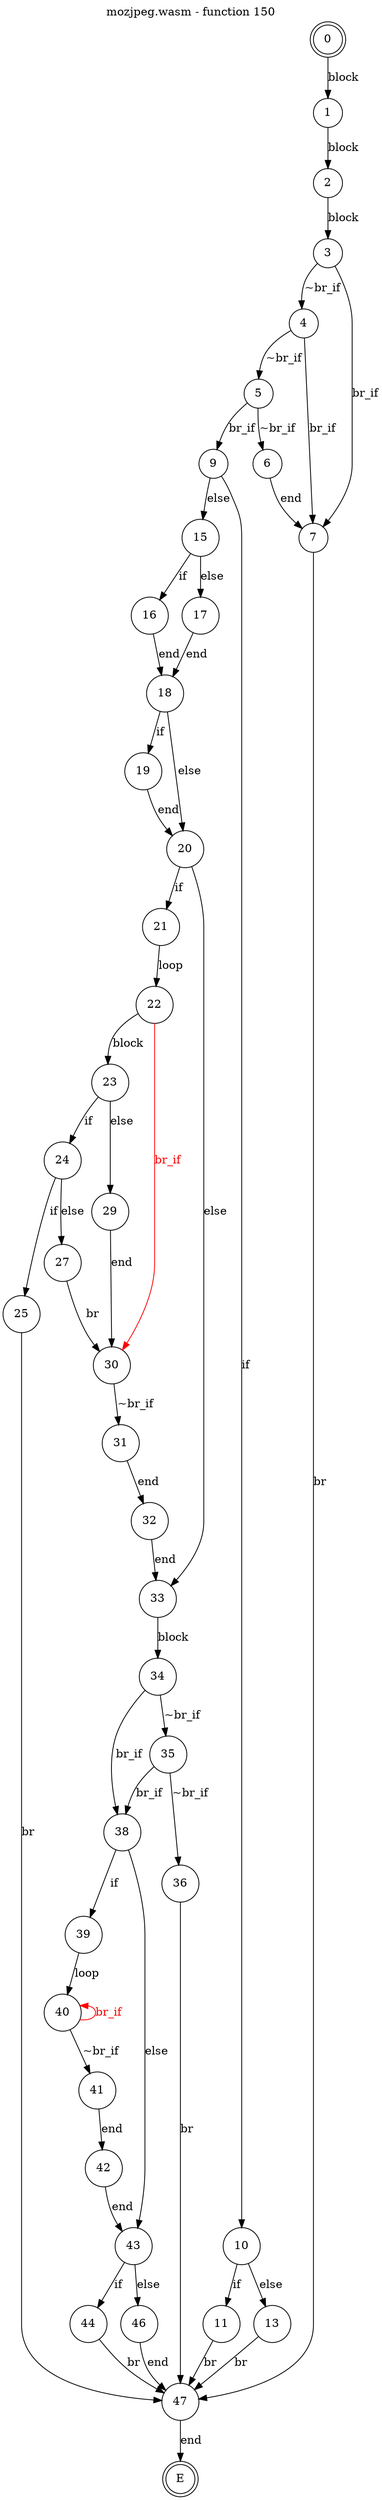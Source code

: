 digraph finite_state_machine {
    label = "mozjpeg.wasm - function 150"
    labelloc =  t
    labelfontsize = 16
    labelfontcolor = black
    labelfontname = "Helvetica"
    node [shape = doublecircle]; 0 E ;
    node [shape = circle];
    0 -> 1[label="block"];
    1 -> 2[label="block"];
    2 -> 3[label="block"];
    3 -> 4[label="~br_if"];
    3 -> 7[label="br_if"];
    4 -> 5[label="~br_if"];
    4 -> 7[label="br_if"];
    5 -> 6[label="~br_if"];
    5 -> 9[label="br_if"];
    6 -> 7[label="end"];
    7 -> 47[label="br"];
    9 -> 10[label="if"];
    9 -> 15[label="else"];
    10 -> 11[label="if"];
    10 -> 13[label="else"];
    11 -> 47[label="br"];
    13 -> 47[label="br"];
    15 -> 16[label="if"];
    15 -> 17[label="else"];
    16 -> 18[label="end"];
    17 -> 18[label="end"];
    18 -> 19[label="if"];
    18 -> 20[label="else"];
    19 -> 20[label="end"];
    20 -> 21[label="if"];
    20 -> 33[label="else"];
    21 -> 22[label="loop"];
    22 -> 23[label="block"];
    23 -> 24[label="if"];
    23 -> 29[label="else"];
    24 -> 25[label="if"];
    24 -> 27[label="else"];
    25 -> 47[label="br"];
    27 -> 30[label="br"];
    29 -> 30[label="end"];
    30 -> 31[label="~br_if"];
    30 -> 22[color="red" dir=back fontcolor="red" label="br_if"];
    31 -> 32[label="end"];
    32 -> 33[label="end"];
    33 -> 34[label="block"];
    34 -> 35[label="~br_if"];
    34 -> 38[label="br_if"];
    35 -> 36[label="~br_if"];
    35 -> 38[label="br_if"];
    36 -> 47[label="br"];
    38 -> 39[label="if"];
    38 -> 43[label="else"];
    39 -> 40[label="loop"];
    40 -> 41[label="~br_if"];
    40 -> 40[color="red" dir=back fontcolor="red" label="br_if"];
    41 -> 42[label="end"];
    42 -> 43[label="end"];
    43 -> 44[label="if"];
    43 -> 46[label="else"];
    44 -> 47[label="br"];
    46 -> 47[label="end"];
    47 -> E[label="end"];
}
